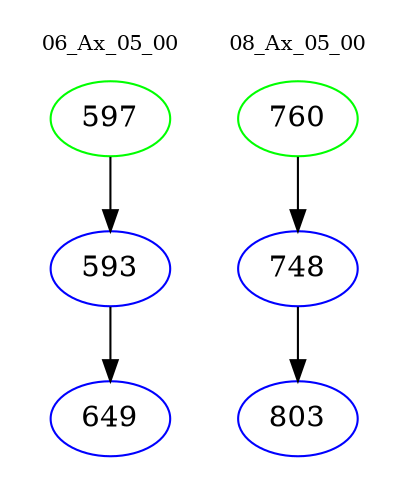 digraph{
subgraph cluster_0 {
color = white
label = "06_Ax_05_00";
fontsize=10;
T0_597 [label="597", color="green"]
T0_597 -> T0_593 [color="black"]
T0_593 [label="593", color="blue"]
T0_593 -> T0_649 [color="black"]
T0_649 [label="649", color="blue"]
}
subgraph cluster_1 {
color = white
label = "08_Ax_05_00";
fontsize=10;
T1_760 [label="760", color="green"]
T1_760 -> T1_748 [color="black"]
T1_748 [label="748", color="blue"]
T1_748 -> T1_803 [color="black"]
T1_803 [label="803", color="blue"]
}
}
